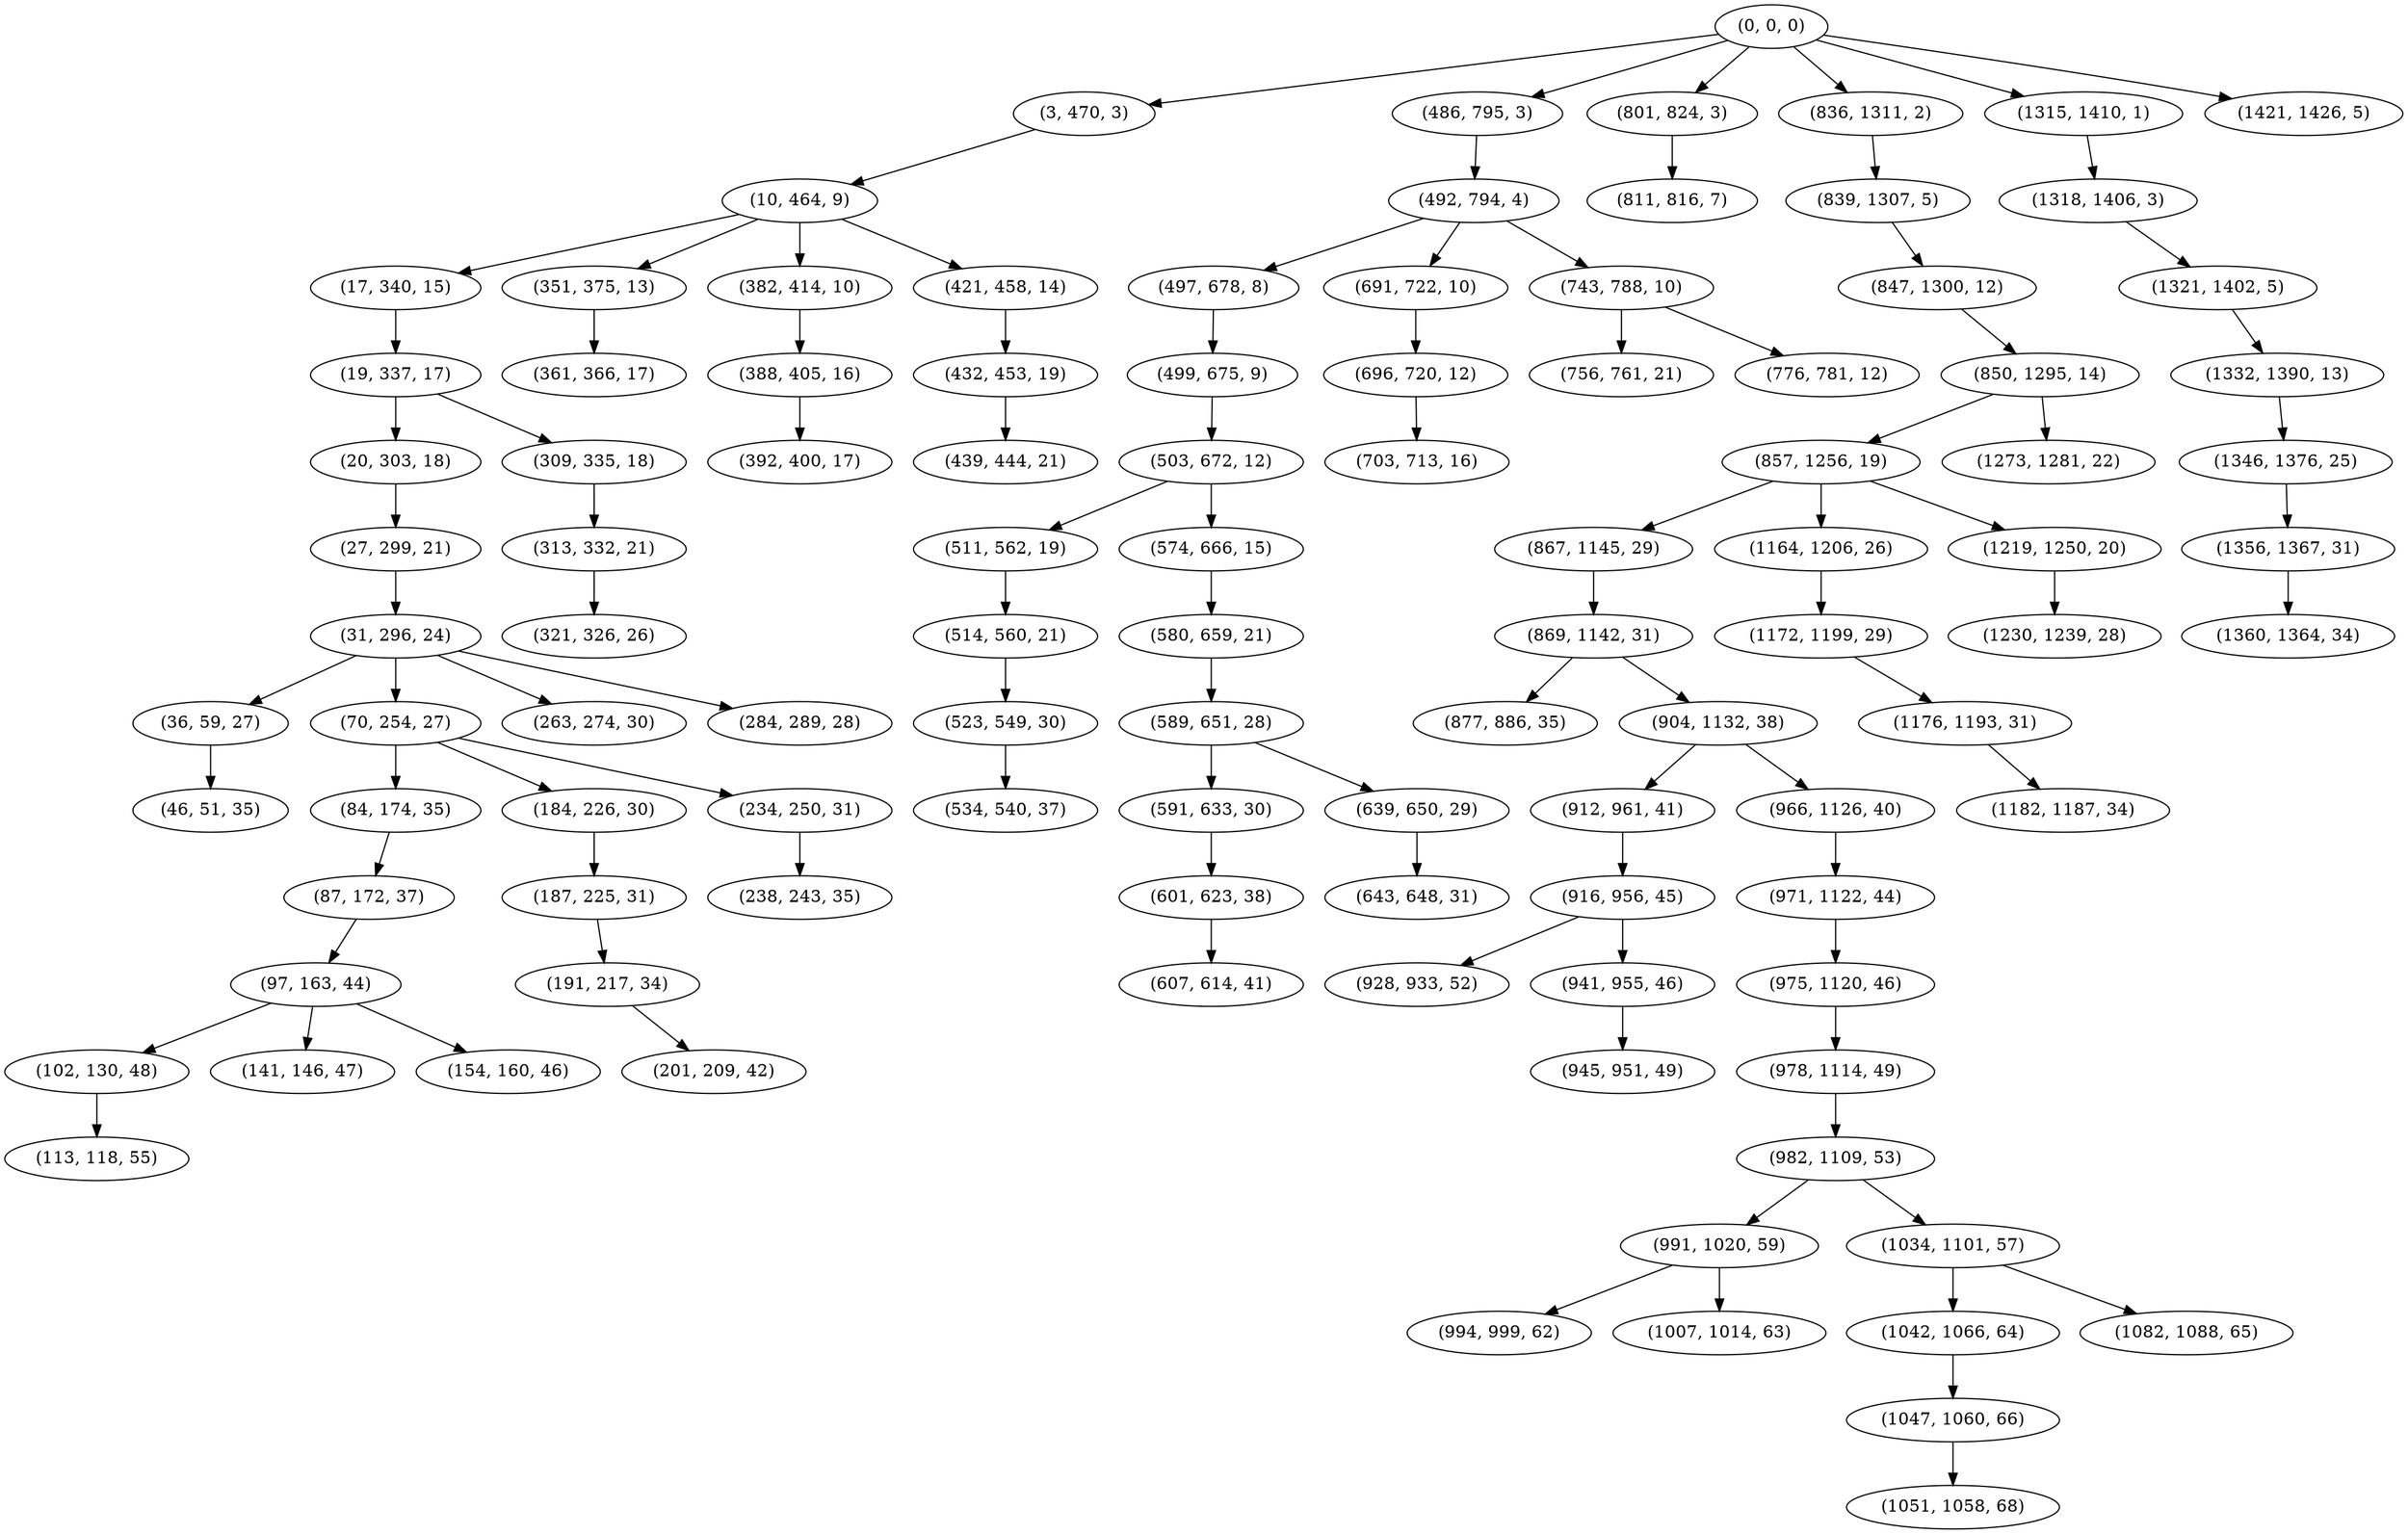 digraph tree {
    "(0, 0, 0)";
    "(3, 470, 3)";
    "(10, 464, 9)";
    "(17, 340, 15)";
    "(19, 337, 17)";
    "(20, 303, 18)";
    "(27, 299, 21)";
    "(31, 296, 24)";
    "(36, 59, 27)";
    "(46, 51, 35)";
    "(70, 254, 27)";
    "(84, 174, 35)";
    "(87, 172, 37)";
    "(97, 163, 44)";
    "(102, 130, 48)";
    "(113, 118, 55)";
    "(141, 146, 47)";
    "(154, 160, 46)";
    "(184, 226, 30)";
    "(187, 225, 31)";
    "(191, 217, 34)";
    "(201, 209, 42)";
    "(234, 250, 31)";
    "(238, 243, 35)";
    "(263, 274, 30)";
    "(284, 289, 28)";
    "(309, 335, 18)";
    "(313, 332, 21)";
    "(321, 326, 26)";
    "(351, 375, 13)";
    "(361, 366, 17)";
    "(382, 414, 10)";
    "(388, 405, 16)";
    "(392, 400, 17)";
    "(421, 458, 14)";
    "(432, 453, 19)";
    "(439, 444, 21)";
    "(486, 795, 3)";
    "(492, 794, 4)";
    "(497, 678, 8)";
    "(499, 675, 9)";
    "(503, 672, 12)";
    "(511, 562, 19)";
    "(514, 560, 21)";
    "(523, 549, 30)";
    "(534, 540, 37)";
    "(574, 666, 15)";
    "(580, 659, 21)";
    "(589, 651, 28)";
    "(591, 633, 30)";
    "(601, 623, 38)";
    "(607, 614, 41)";
    "(639, 650, 29)";
    "(643, 648, 31)";
    "(691, 722, 10)";
    "(696, 720, 12)";
    "(703, 713, 16)";
    "(743, 788, 10)";
    "(756, 761, 21)";
    "(776, 781, 12)";
    "(801, 824, 3)";
    "(811, 816, 7)";
    "(836, 1311, 2)";
    "(839, 1307, 5)";
    "(847, 1300, 12)";
    "(850, 1295, 14)";
    "(857, 1256, 19)";
    "(867, 1145, 29)";
    "(869, 1142, 31)";
    "(877, 886, 35)";
    "(904, 1132, 38)";
    "(912, 961, 41)";
    "(916, 956, 45)";
    "(928, 933, 52)";
    "(941, 955, 46)";
    "(945, 951, 49)";
    "(966, 1126, 40)";
    "(971, 1122, 44)";
    "(975, 1120, 46)";
    "(978, 1114, 49)";
    "(982, 1109, 53)";
    "(991, 1020, 59)";
    "(994, 999, 62)";
    "(1007, 1014, 63)";
    "(1034, 1101, 57)";
    "(1042, 1066, 64)";
    "(1047, 1060, 66)";
    "(1051, 1058, 68)";
    "(1082, 1088, 65)";
    "(1164, 1206, 26)";
    "(1172, 1199, 29)";
    "(1176, 1193, 31)";
    "(1182, 1187, 34)";
    "(1219, 1250, 20)";
    "(1230, 1239, 28)";
    "(1273, 1281, 22)";
    "(1315, 1410, 1)";
    "(1318, 1406, 3)";
    "(1321, 1402, 5)";
    "(1332, 1390, 13)";
    "(1346, 1376, 25)";
    "(1356, 1367, 31)";
    "(1360, 1364, 34)";
    "(1421, 1426, 5)";
    "(0, 0, 0)" -> "(3, 470, 3)";
    "(0, 0, 0)" -> "(486, 795, 3)";
    "(0, 0, 0)" -> "(801, 824, 3)";
    "(0, 0, 0)" -> "(836, 1311, 2)";
    "(0, 0, 0)" -> "(1315, 1410, 1)";
    "(0, 0, 0)" -> "(1421, 1426, 5)";
    "(3, 470, 3)" -> "(10, 464, 9)";
    "(10, 464, 9)" -> "(17, 340, 15)";
    "(10, 464, 9)" -> "(351, 375, 13)";
    "(10, 464, 9)" -> "(382, 414, 10)";
    "(10, 464, 9)" -> "(421, 458, 14)";
    "(17, 340, 15)" -> "(19, 337, 17)";
    "(19, 337, 17)" -> "(20, 303, 18)";
    "(19, 337, 17)" -> "(309, 335, 18)";
    "(20, 303, 18)" -> "(27, 299, 21)";
    "(27, 299, 21)" -> "(31, 296, 24)";
    "(31, 296, 24)" -> "(36, 59, 27)";
    "(31, 296, 24)" -> "(70, 254, 27)";
    "(31, 296, 24)" -> "(263, 274, 30)";
    "(31, 296, 24)" -> "(284, 289, 28)";
    "(36, 59, 27)" -> "(46, 51, 35)";
    "(70, 254, 27)" -> "(84, 174, 35)";
    "(70, 254, 27)" -> "(184, 226, 30)";
    "(70, 254, 27)" -> "(234, 250, 31)";
    "(84, 174, 35)" -> "(87, 172, 37)";
    "(87, 172, 37)" -> "(97, 163, 44)";
    "(97, 163, 44)" -> "(102, 130, 48)";
    "(97, 163, 44)" -> "(141, 146, 47)";
    "(97, 163, 44)" -> "(154, 160, 46)";
    "(102, 130, 48)" -> "(113, 118, 55)";
    "(184, 226, 30)" -> "(187, 225, 31)";
    "(187, 225, 31)" -> "(191, 217, 34)";
    "(191, 217, 34)" -> "(201, 209, 42)";
    "(234, 250, 31)" -> "(238, 243, 35)";
    "(309, 335, 18)" -> "(313, 332, 21)";
    "(313, 332, 21)" -> "(321, 326, 26)";
    "(351, 375, 13)" -> "(361, 366, 17)";
    "(382, 414, 10)" -> "(388, 405, 16)";
    "(388, 405, 16)" -> "(392, 400, 17)";
    "(421, 458, 14)" -> "(432, 453, 19)";
    "(432, 453, 19)" -> "(439, 444, 21)";
    "(486, 795, 3)" -> "(492, 794, 4)";
    "(492, 794, 4)" -> "(497, 678, 8)";
    "(492, 794, 4)" -> "(691, 722, 10)";
    "(492, 794, 4)" -> "(743, 788, 10)";
    "(497, 678, 8)" -> "(499, 675, 9)";
    "(499, 675, 9)" -> "(503, 672, 12)";
    "(503, 672, 12)" -> "(511, 562, 19)";
    "(503, 672, 12)" -> "(574, 666, 15)";
    "(511, 562, 19)" -> "(514, 560, 21)";
    "(514, 560, 21)" -> "(523, 549, 30)";
    "(523, 549, 30)" -> "(534, 540, 37)";
    "(574, 666, 15)" -> "(580, 659, 21)";
    "(580, 659, 21)" -> "(589, 651, 28)";
    "(589, 651, 28)" -> "(591, 633, 30)";
    "(589, 651, 28)" -> "(639, 650, 29)";
    "(591, 633, 30)" -> "(601, 623, 38)";
    "(601, 623, 38)" -> "(607, 614, 41)";
    "(639, 650, 29)" -> "(643, 648, 31)";
    "(691, 722, 10)" -> "(696, 720, 12)";
    "(696, 720, 12)" -> "(703, 713, 16)";
    "(743, 788, 10)" -> "(756, 761, 21)";
    "(743, 788, 10)" -> "(776, 781, 12)";
    "(801, 824, 3)" -> "(811, 816, 7)";
    "(836, 1311, 2)" -> "(839, 1307, 5)";
    "(839, 1307, 5)" -> "(847, 1300, 12)";
    "(847, 1300, 12)" -> "(850, 1295, 14)";
    "(850, 1295, 14)" -> "(857, 1256, 19)";
    "(850, 1295, 14)" -> "(1273, 1281, 22)";
    "(857, 1256, 19)" -> "(867, 1145, 29)";
    "(857, 1256, 19)" -> "(1164, 1206, 26)";
    "(857, 1256, 19)" -> "(1219, 1250, 20)";
    "(867, 1145, 29)" -> "(869, 1142, 31)";
    "(869, 1142, 31)" -> "(877, 886, 35)";
    "(869, 1142, 31)" -> "(904, 1132, 38)";
    "(904, 1132, 38)" -> "(912, 961, 41)";
    "(904, 1132, 38)" -> "(966, 1126, 40)";
    "(912, 961, 41)" -> "(916, 956, 45)";
    "(916, 956, 45)" -> "(928, 933, 52)";
    "(916, 956, 45)" -> "(941, 955, 46)";
    "(941, 955, 46)" -> "(945, 951, 49)";
    "(966, 1126, 40)" -> "(971, 1122, 44)";
    "(971, 1122, 44)" -> "(975, 1120, 46)";
    "(975, 1120, 46)" -> "(978, 1114, 49)";
    "(978, 1114, 49)" -> "(982, 1109, 53)";
    "(982, 1109, 53)" -> "(991, 1020, 59)";
    "(982, 1109, 53)" -> "(1034, 1101, 57)";
    "(991, 1020, 59)" -> "(994, 999, 62)";
    "(991, 1020, 59)" -> "(1007, 1014, 63)";
    "(1034, 1101, 57)" -> "(1042, 1066, 64)";
    "(1034, 1101, 57)" -> "(1082, 1088, 65)";
    "(1042, 1066, 64)" -> "(1047, 1060, 66)";
    "(1047, 1060, 66)" -> "(1051, 1058, 68)";
    "(1164, 1206, 26)" -> "(1172, 1199, 29)";
    "(1172, 1199, 29)" -> "(1176, 1193, 31)";
    "(1176, 1193, 31)" -> "(1182, 1187, 34)";
    "(1219, 1250, 20)" -> "(1230, 1239, 28)";
    "(1315, 1410, 1)" -> "(1318, 1406, 3)";
    "(1318, 1406, 3)" -> "(1321, 1402, 5)";
    "(1321, 1402, 5)" -> "(1332, 1390, 13)";
    "(1332, 1390, 13)" -> "(1346, 1376, 25)";
    "(1346, 1376, 25)" -> "(1356, 1367, 31)";
    "(1356, 1367, 31)" -> "(1360, 1364, 34)";
}
